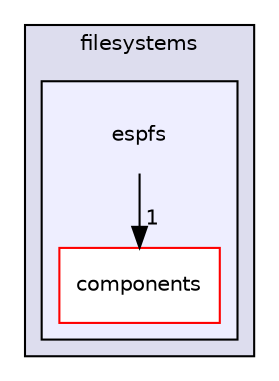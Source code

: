 digraph "esp32-snippets/filesystems/espfs" {
  compound=true
  node [ fontsize="10", fontname="Helvetica"];
  edge [ labelfontsize="10", labelfontname="Helvetica"];
  subgraph clusterdir_ef74cdfbfc760c14ee6d294ba7b55390 {
    graph [ bgcolor="#ddddee", pencolor="black", label="filesystems" fontname="Helvetica", fontsize="10", URL="dir_ef74cdfbfc760c14ee6d294ba7b55390.html"]
  subgraph clusterdir_d6db1117e085bfbefb649998418fb4c4 {
    graph [ bgcolor="#eeeeff", pencolor="black", label="" URL="dir_d6db1117e085bfbefb649998418fb4c4.html"];
    dir_d6db1117e085bfbefb649998418fb4c4 [shape=plaintext label="espfs"];
    dir_fd88a9115a6456a913719cb8d2273ac1 [shape=box label="components" color="red" fillcolor="white" style="filled" URL="dir_fd88a9115a6456a913719cb8d2273ac1.html"];
  }
  }
  dir_d6db1117e085bfbefb649998418fb4c4->dir_fd88a9115a6456a913719cb8d2273ac1 [headlabel="1", labeldistance=1.5 headhref="dir_000041_000085.html"];
}
